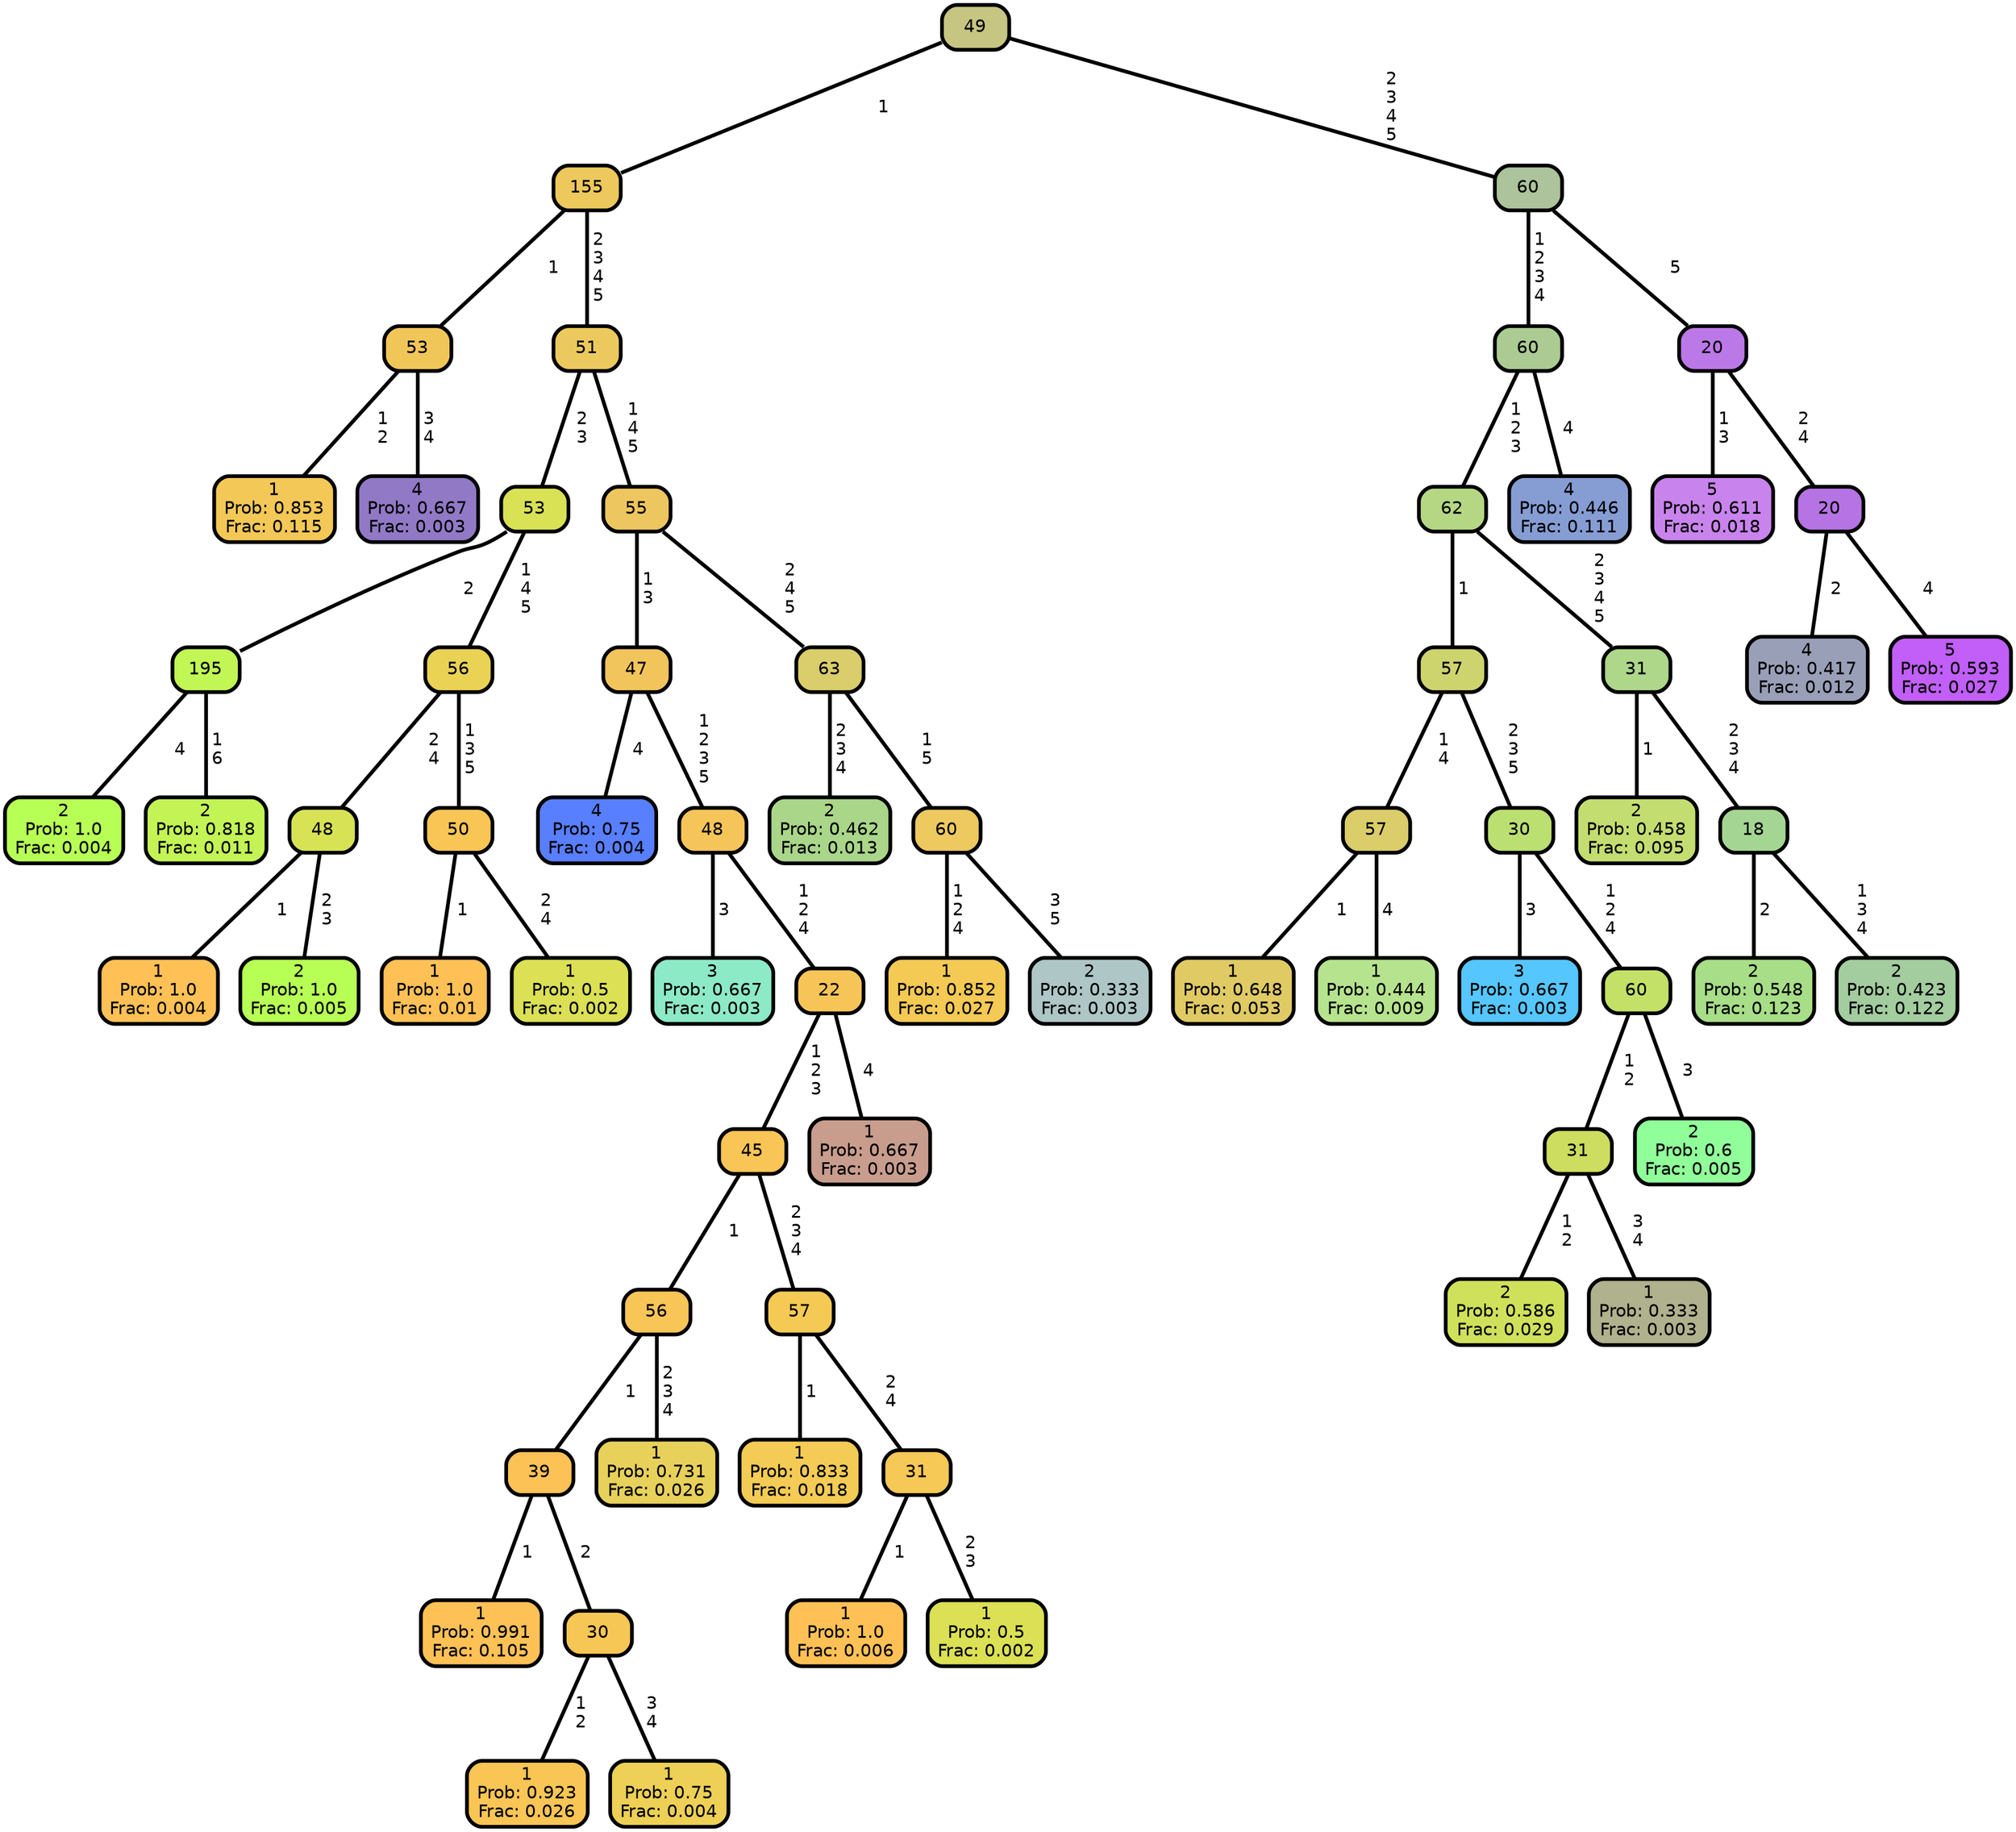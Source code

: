 graph Tree {
node [shape=box, style="filled, rounded",color="black",penwidth="3",fontcolor="black",                 fontname=helvetica] ;
graph [ranksep="0 equally", splines=straight,                 bgcolor=transparent, dpi=200] ;
edge [fontname=helvetica, color=black] ;
0 [label="1
Prob: 0.853
Frac: 0.115", fillcolor="#f3c856"] ;
1 [label="53", fillcolor="#f1c659"] ;
2 [label="4
Prob: 0.667
Frac: 0.003", fillcolor="#9179c6"] ;
3 [label="155", fillcolor="#edc85c"] ;
4 [label="2
Prob: 1.0
Frac: 0.004", fillcolor="#b8ff55"] ;
5 [label="195", fillcolor="#c1f655"] ;
6 [label="2
Prob: 0.818
Frac: 0.011", fillcolor="#c4f355"] ;
7 [label="53", fillcolor="#d9e155"] ;
8 [label="1
Prob: 1.0
Frac: 0.004", fillcolor="#ffc155"] ;
9 [label="48", fillcolor="#d7e355"] ;
10 [label="2
Prob: 1.0
Frac: 0.005", fillcolor="#b8ff55"] ;
11 [label="56", fillcolor="#ead255"] ;
12 [label="1
Prob: 1.0
Frac: 0.01", fillcolor="#ffc155"] ;
13 [label="50", fillcolor="#f9c655"] ;
14 [label="1
Prob: 0.5
Frac: 0.002", fillcolor="#dbe055"] ;
15 [label="51", fillcolor="#ebc95e"] ;
16 [label="4
Prob: 0.75
Frac: 0.004", fillcolor="#587fff"] ;
17 [label="47", fillcolor="#f2c45c"] ;
18 [label="3
Prob: 0.667
Frac: 0.003", fillcolor="#8deac6"] ;
19 [label="48", fillcolor="#f5c559"] ;
20 [label="1
Prob: 0.991
Frac: 0.105", fillcolor="#fdc156"] ;
21 [label="39", fillcolor="#fcc256"] ;
22 [label="1
Prob: 0.923
Frac: 0.026", fillcolor="#f9c555"] ;
23 [label="30", fillcolor="#f7c755"] ;
24 [label="1
Prob: 0.75
Frac: 0.004", fillcolor="#edd055"] ;
25 [label="56", fillcolor="#f8c557"] ;
26 [label="1
Prob: 0.731
Frac: 0.026", fillcolor="#e8d15b"] ;
27 [label="45", fillcolor="#f8c556"] ;
28 [label="1
Prob: 0.833
Frac: 0.018", fillcolor="#f3cb55"] ;
29 [label="57", fillcolor="#f4ca55"] ;
30 [label="1
Prob: 1.0
Frac: 0.006", fillcolor="#ffc155"] ;
31 [label="31", fillcolor="#f6c855"] ;
32 [label="1
Prob: 0.5
Frac: 0.002", fillcolor="#dbe055"] ;
33 [label="22", fillcolor="#f7c557"] ;
34 [label="1
Prob: 0.667
Frac: 0.003", fillcolor="#c89d8d"] ;
35 [label="55", fillcolor="#eec65f"] ;
36 [label="2
Prob: 0.462
Frac: 0.013", fillcolor="#aad689"] ;
37 [label="63", fillcolor="#d9cd6c"] ;
38 [label="1
Prob: 0.852
Frac: 0.027", fillcolor="#f4ca55"] ;
39 [label="60", fillcolor="#edc960"] ;
40 [label="2
Prob: 0.333
Frac: 0.003", fillcolor="#aec6c6"] ;
41 [label="49", fillcolor="#c6c582"] ;
42 [label="1
Prob: 0.648
Frac: 0.053", fillcolor="#e0ca64"] ;
43 [label="57", fillcolor="#dacd6a"] ;
44 [label="1
Prob: 0.444
Frac: 0.009", fillcolor="#b6e38d"] ;
45 [label="57", fillcolor="#ced46d"] ;
46 [label="3
Prob: 0.667
Frac: 0.003", fillcolor="#56c6ff"] ;
47 [label="30", fillcolor="#bcdf72"] ;
48 [label="2
Prob: 0.586
Frac: 0.029", fillcolor="#cfe15a"] ;
49 [label="31", fillcolor="#ccdd5f"] ;
50 [label="1
Prob: 0.333
Frac: 0.003", fillcolor="#b0b18d"] ;
51 [label="60", fillcolor="#c4e167"] ;
52 [label="2
Prob: 0.6
Frac: 0.005", fillcolor="#90ff99"] ;
53 [label="62", fillcolor="#b5d783"] ;
54 [label="2
Prob: 0.458
Frac: 0.095", fillcolor="#c4dd71"] ;
55 [label="31", fillcolor="#aed78a"] ;
56 [label="2
Prob: 0.548
Frac: 0.123", fillcolor="#a7de87"] ;
57 [label="18", fillcolor="#a5d593"] ;
58 [label="2
Prob: 0.423
Frac: 0.122", fillcolor="#a3cc9f"] ;
59 [label="60", fillcolor="#accb93"] ;
60 [label="4
Prob: 0.446
Frac: 0.111", fillcolor="#869dd4"] ;
61 [label="60", fillcolor="#adc39b"] ;
62 [label="5
Prob: 0.611
Frac: 0.018", fillcolor="#c884ec"] ;
63 [label="20", fillcolor="#bb78e7"] ;
64 [label="4
Prob: 0.417
Frac: 0.012", fillcolor="#9a9fb8"] ;
65 [label="20", fillcolor="#b573e4"] ;
66 [label="5
Prob: 0.593
Frac: 0.027", fillcolor="#c15ff8"] ;
1 -- 0 [label=" 1\n 2",penwidth=3] ;
1 -- 2 [label=" 3\n 4",penwidth=3] ;
3 -- 1 [label=" 1",penwidth=3] ;
3 -- 15 [label=" 2\n 3\n 4\n 5",penwidth=3] ;
5 -- 4 [label=" 4",penwidth=3] ;
5 -- 6 [label=" 1\n 6",penwidth=3] ;
7 -- 5 [label=" 2",penwidth=3] ;
7 -- 11 [label=" 1\n 4\n 5",penwidth=3] ;
9 -- 8 [label=" 1",penwidth=3] ;
9 -- 10 [label=" 2\n 3",penwidth=3] ;
11 -- 9 [label=" 2\n 4",penwidth=3] ;
11 -- 13 [label=" 1\n 3\n 5",penwidth=3] ;
13 -- 12 [label=" 1",penwidth=3] ;
13 -- 14 [label=" 2\n 4",penwidth=3] ;
15 -- 7 [label=" 2\n 3",penwidth=3] ;
15 -- 35 [label=" 1\n 4\n 5",penwidth=3] ;
17 -- 16 [label=" 4",penwidth=3] ;
17 -- 19 [label=" 1\n 2\n 3\n 5",penwidth=3] ;
19 -- 18 [label=" 3",penwidth=3] ;
19 -- 33 [label=" 1\n 2\n 4",penwidth=3] ;
21 -- 20 [label=" 1",penwidth=3] ;
21 -- 23 [label=" 2",penwidth=3] ;
23 -- 22 [label=" 1\n 2",penwidth=3] ;
23 -- 24 [label=" 3\n 4",penwidth=3] ;
25 -- 21 [label=" 1",penwidth=3] ;
25 -- 26 [label=" 2\n 3\n 4",penwidth=3] ;
27 -- 25 [label=" 1",penwidth=3] ;
27 -- 29 [label=" 2\n 3\n 4",penwidth=3] ;
29 -- 28 [label=" 1",penwidth=3] ;
29 -- 31 [label=" 2\n 4",penwidth=3] ;
31 -- 30 [label=" 1",penwidth=3] ;
31 -- 32 [label=" 2\n 3",penwidth=3] ;
33 -- 27 [label=" 1\n 2\n 3",penwidth=3] ;
33 -- 34 [label=" 4",penwidth=3] ;
35 -- 17 [label=" 1\n 3",penwidth=3] ;
35 -- 37 [label=" 2\n 4\n 5",penwidth=3] ;
37 -- 36 [label=" 2\n 3\n 4",penwidth=3] ;
37 -- 39 [label=" 1\n 5",penwidth=3] ;
39 -- 38 [label=" 1\n 2\n 4",penwidth=3] ;
39 -- 40 [label=" 3\n 5",penwidth=3] ;
41 -- 3 [label=" 1",penwidth=3] ;
41 -- 61 [label=" 2\n 3\n 4\n 5",penwidth=3] ;
43 -- 42 [label=" 1",penwidth=3] ;
43 -- 44 [label=" 4",penwidth=3] ;
45 -- 43 [label=" 1\n 4",penwidth=3] ;
45 -- 47 [label=" 2\n 3\n 5",penwidth=3] ;
47 -- 46 [label=" 3",penwidth=3] ;
47 -- 51 [label=" 1\n 2\n 4",penwidth=3] ;
49 -- 48 [label=" 1\n 2",penwidth=3] ;
49 -- 50 [label=" 3\n 4",penwidth=3] ;
51 -- 49 [label=" 1\n 2",penwidth=3] ;
51 -- 52 [label=" 3",penwidth=3] ;
53 -- 45 [label=" 1",penwidth=3] ;
53 -- 55 [label=" 2\n 3\n 4\n 5",penwidth=3] ;
55 -- 54 [label=" 1",penwidth=3] ;
55 -- 57 [label=" 2\n 3\n 4",penwidth=3] ;
57 -- 56 [label=" 2",penwidth=3] ;
57 -- 58 [label=" 1\n 3\n 4",penwidth=3] ;
59 -- 53 [label=" 1\n 2\n 3",penwidth=3] ;
59 -- 60 [label=" 4",penwidth=3] ;
61 -- 59 [label=" 1\n 2\n 3\n 4",penwidth=3] ;
61 -- 63 [label=" 5",penwidth=3] ;
63 -- 62 [label=" 1\n 3",penwidth=3] ;
63 -- 65 [label=" 2\n 4",penwidth=3] ;
65 -- 64 [label=" 2",penwidth=3] ;
65 -- 66 [label=" 4",penwidth=3] ;
{rank = same;}}